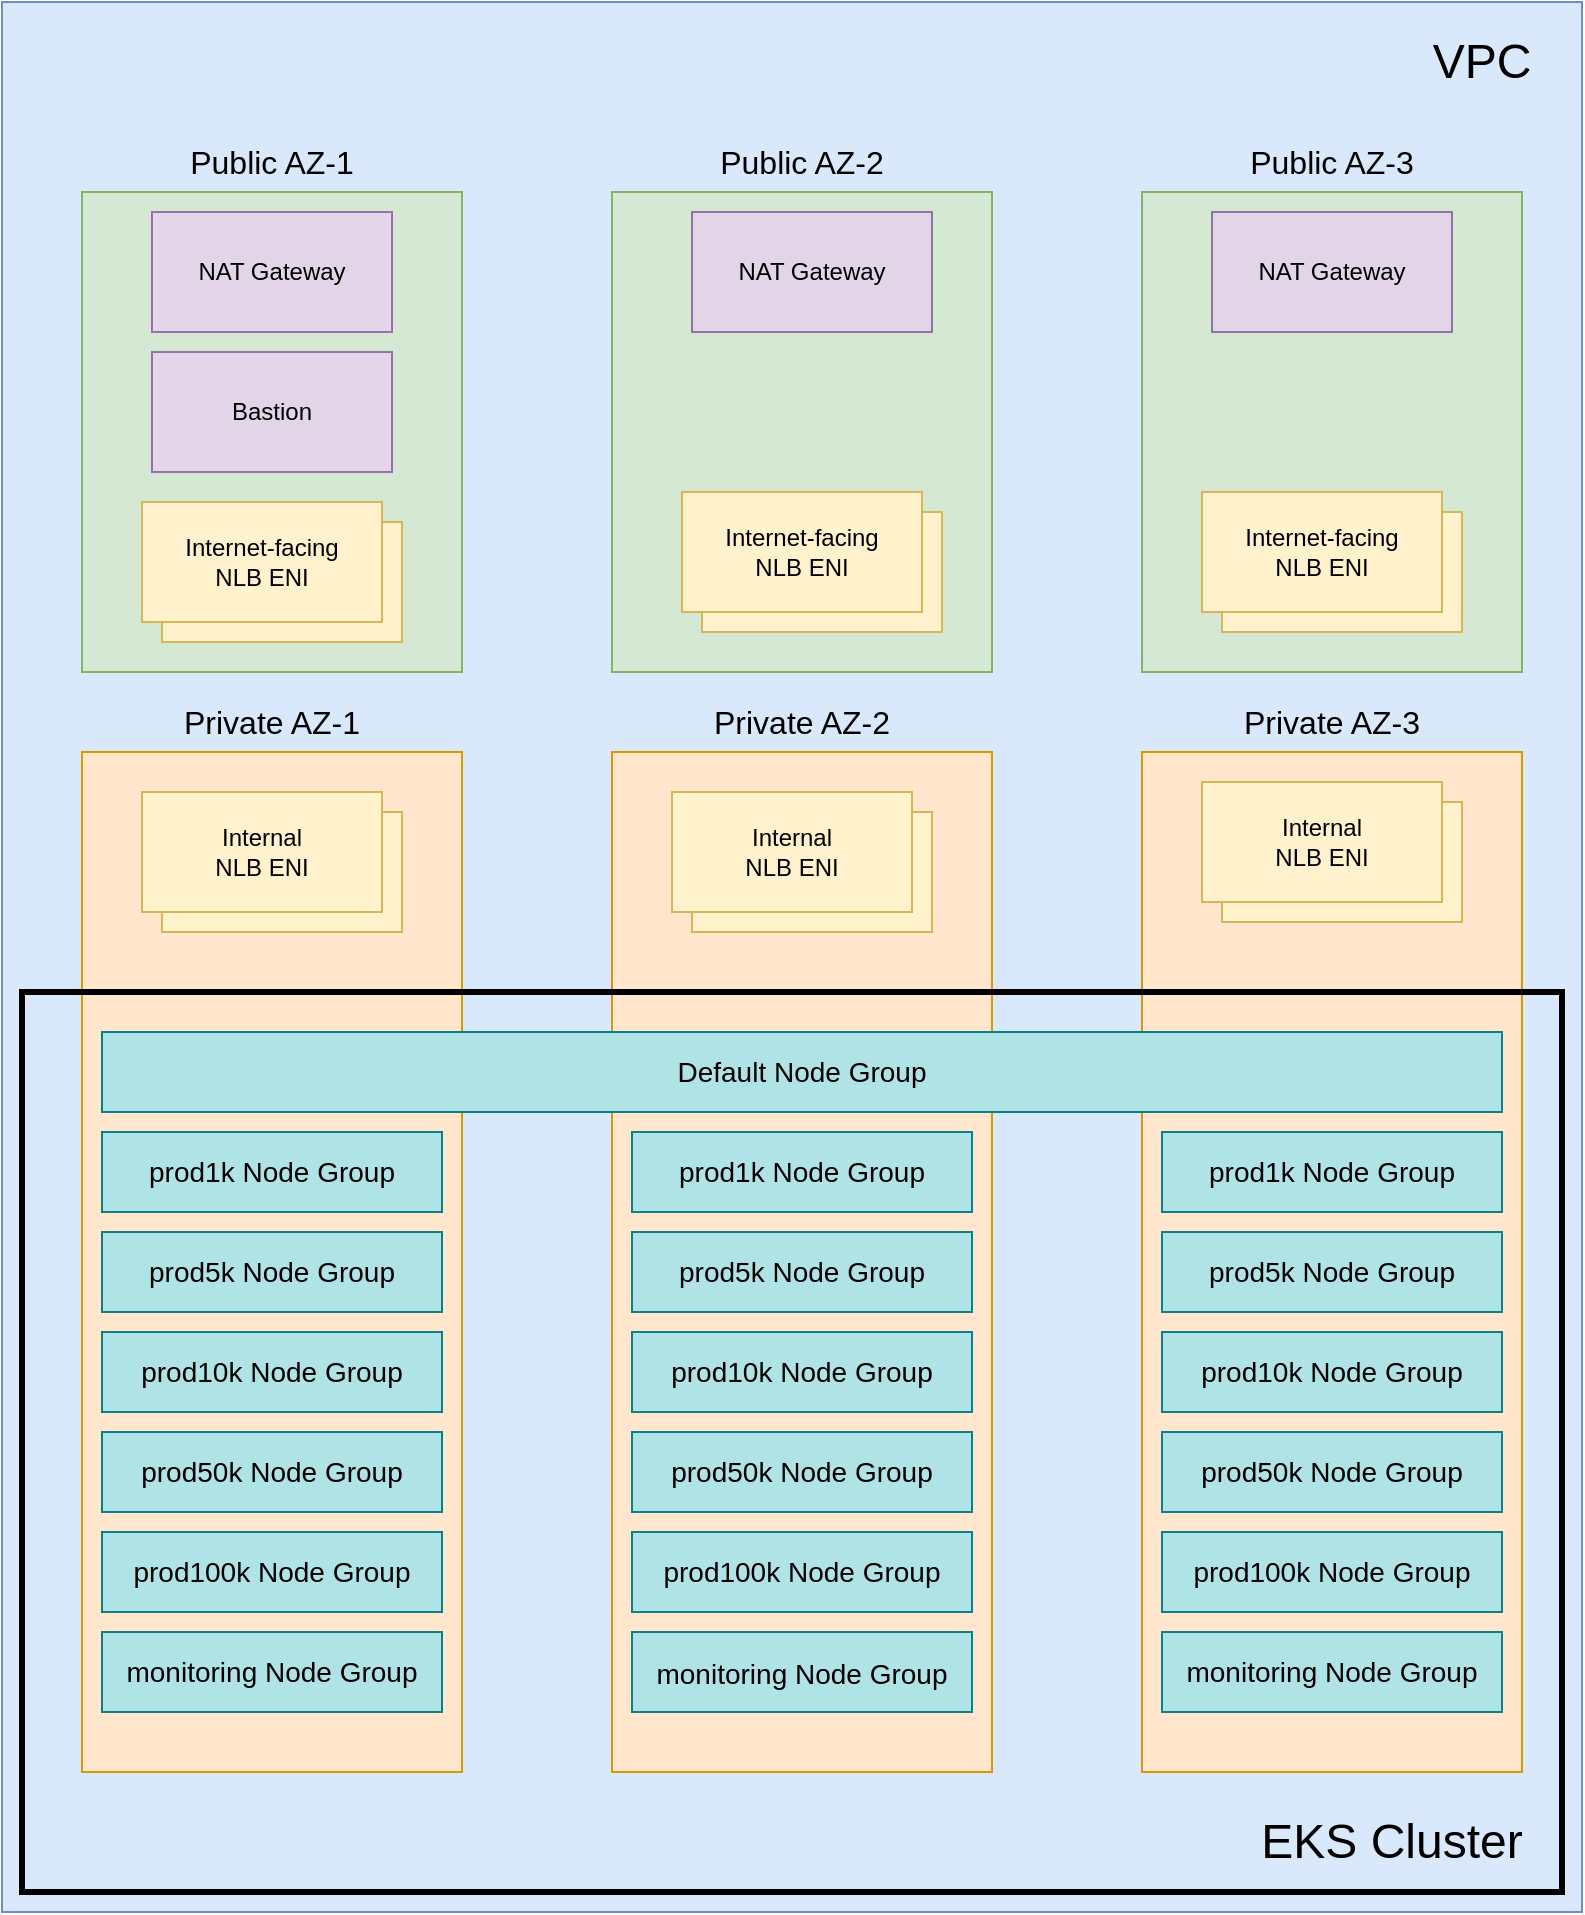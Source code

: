 <mxfile version="26.0.10">
  <diagram name="Page-1" id="wOth1ota07Pw-S6lClBJ">
    <mxGraphModel dx="1434" dy="802" grid="1" gridSize="10" guides="1" tooltips="1" connect="1" arrows="1" fold="1" page="1" pageScale="1" pageWidth="850" pageHeight="1100" math="0" shadow="0">
      <root>
        <mxCell id="0" />
        <mxCell id="1" parent="0" />
        <mxCell id="1PkU-f0ubo03ow83YB08-6" value="" style="rounded=0;whiteSpace=wrap;html=1;fillColor=#dae8fc;strokeColor=#6c8ebf;" parent="1" vertex="1">
          <mxGeometry x="20" y="35" width="790" height="955" as="geometry" />
        </mxCell>
        <mxCell id="1PkU-f0ubo03ow83YB08-4" value="VPC" style="text;html=1;strokeColor=none;fillColor=none;align=center;verticalAlign=middle;whiteSpace=wrap;rounded=0;fontSize=24;" parent="1" vertex="1">
          <mxGeometry x="730" y="50" width="60" height="30" as="geometry" />
        </mxCell>
        <mxCell id="1PkU-f0ubo03ow83YB08-5" value="" style="rounded=0;whiteSpace=wrap;html=1;fillColor=#d5e8d4;strokeColor=#82b366;" parent="1" vertex="1">
          <mxGeometry x="60" y="130" width="190" height="240" as="geometry" />
        </mxCell>
        <mxCell id="1PkU-f0ubo03ow83YB08-8" value="&lt;div&gt;Public AZ-1&lt;/div&gt;" style="text;html=1;strokeColor=none;fillColor=none;align=center;verticalAlign=middle;whiteSpace=wrap;rounded=0;fontSize=16;" parent="1" vertex="1">
          <mxGeometry x="90" y="100" width="130" height="30" as="geometry" />
        </mxCell>
        <mxCell id="1PkU-f0ubo03ow83YB08-9" value="" style="rounded=0;whiteSpace=wrap;html=1;fillColor=#d5e8d4;strokeColor=#82b366;" parent="1" vertex="1">
          <mxGeometry x="325" y="130" width="190" height="240" as="geometry" />
        </mxCell>
        <mxCell id="1PkU-f0ubo03ow83YB08-10" value="Public AZ-2" style="text;html=1;strokeColor=none;fillColor=none;align=center;verticalAlign=middle;whiteSpace=wrap;rounded=0;fontSize=16;" parent="1" vertex="1">
          <mxGeometry x="355" y="100" width="130" height="30" as="geometry" />
        </mxCell>
        <mxCell id="1PkU-f0ubo03ow83YB08-11" value="" style="rounded=0;whiteSpace=wrap;html=1;fillColor=#d5e8d4;strokeColor=#82b366;" parent="1" vertex="1">
          <mxGeometry x="590" y="130" width="190" height="240" as="geometry" />
        </mxCell>
        <mxCell id="1PkU-f0ubo03ow83YB08-12" value="Public AZ-3" style="text;html=1;strokeColor=none;fillColor=none;align=center;verticalAlign=middle;whiteSpace=wrap;rounded=0;fontSize=16;" parent="1" vertex="1">
          <mxGeometry x="620" y="100" width="130" height="30" as="geometry" />
        </mxCell>
        <mxCell id="1PkU-f0ubo03ow83YB08-13" value="" style="rounded=0;whiteSpace=wrap;html=1;fillColor=#ffe6cc;strokeColor=#d79b00;" parent="1" vertex="1">
          <mxGeometry x="60" y="410" width="190" height="510" as="geometry" />
        </mxCell>
        <mxCell id="1PkU-f0ubo03ow83YB08-14" value="Private AZ-1" style="text;html=1;strokeColor=none;fillColor=none;align=center;verticalAlign=middle;whiteSpace=wrap;rounded=0;fontSize=16;" parent="1" vertex="1">
          <mxGeometry x="90" y="380" width="130" height="30" as="geometry" />
        </mxCell>
        <mxCell id="1PkU-f0ubo03ow83YB08-15" value="" style="rounded=0;whiteSpace=wrap;html=1;fillColor=#ffe6cc;strokeColor=#d79b00;" parent="1" vertex="1">
          <mxGeometry x="325" y="410" width="190" height="510" as="geometry" />
        </mxCell>
        <mxCell id="1PkU-f0ubo03ow83YB08-16" value="&lt;div&gt;Private AZ-2&lt;/div&gt;" style="text;html=1;strokeColor=none;fillColor=none;align=center;verticalAlign=middle;whiteSpace=wrap;rounded=0;fontSize=16;" parent="1" vertex="1">
          <mxGeometry x="355" y="380" width="130" height="30" as="geometry" />
        </mxCell>
        <mxCell id="1PkU-f0ubo03ow83YB08-17" value="" style="rounded=0;whiteSpace=wrap;html=1;fillColor=#ffe6cc;strokeColor=#d79b00;" parent="1" vertex="1">
          <mxGeometry x="590" y="410" width="190" height="510" as="geometry" />
        </mxCell>
        <mxCell id="1PkU-f0ubo03ow83YB08-18" value="Private AZ-3" style="text;html=1;strokeColor=none;fillColor=none;align=center;verticalAlign=middle;whiteSpace=wrap;rounded=0;fontSize=16;" parent="1" vertex="1">
          <mxGeometry x="620" y="380" width="130" height="30" as="geometry" />
        </mxCell>
        <mxCell id="1PkU-f0ubo03ow83YB08-19" value="NAT Gateway" style="rounded=0;whiteSpace=wrap;html=1;fillColor=#e1d5e7;strokeColor=#9673a6;" parent="1" vertex="1">
          <mxGeometry x="95" y="140" width="120" height="60" as="geometry" />
        </mxCell>
        <mxCell id="1PkU-f0ubo03ow83YB08-20" value="NAT Gateway" style="rounded=0;whiteSpace=wrap;html=1;fillColor=#e1d5e7;strokeColor=#9673a6;" parent="1" vertex="1">
          <mxGeometry x="365" y="140" width="120" height="60" as="geometry" />
        </mxCell>
        <mxCell id="1PkU-f0ubo03ow83YB08-21" value="NAT Gateway" style="rounded=0;whiteSpace=wrap;html=1;fillColor=#e1d5e7;strokeColor=#9673a6;" parent="1" vertex="1">
          <mxGeometry x="625" y="140" width="120" height="60" as="geometry" />
        </mxCell>
        <mxCell id="1PkU-f0ubo03ow83YB08-22" value="Bastion" style="rounded=0;whiteSpace=wrap;html=1;fillColor=#e1d5e7;strokeColor=#9673a6;" parent="1" vertex="1">
          <mxGeometry x="95" y="210" width="120" height="60" as="geometry" />
        </mxCell>
        <mxCell id="1PkU-f0ubo03ow83YB08-24" value="" style="rounded=0;whiteSpace=wrap;html=1;fillColor=#fff2cc;strokeColor=#d6b656;" parent="1" vertex="1">
          <mxGeometry x="100" y="295" width="120" height="60" as="geometry" />
        </mxCell>
        <mxCell id="1PkU-f0ubo03ow83YB08-23" value="Internet-facing&lt;br&gt;NLB ENI" style="rounded=0;whiteSpace=wrap;html=1;fillColor=#fff2cc;strokeColor=#d6b656;" parent="1" vertex="1">
          <mxGeometry x="90" y="285" width="120" height="60" as="geometry" />
        </mxCell>
        <mxCell id="1PkU-f0ubo03ow83YB08-25" value="" style="rounded=0;whiteSpace=wrap;html=1;fillColor=#fff2cc;strokeColor=#d6b656;" parent="1" vertex="1">
          <mxGeometry x="370" y="290" width="120" height="60" as="geometry" />
        </mxCell>
        <mxCell id="1PkU-f0ubo03ow83YB08-26" value="Internet-facing&lt;br&gt;NLB ENI" style="rounded=0;whiteSpace=wrap;html=1;fillColor=#fff2cc;strokeColor=#d6b656;" parent="1" vertex="1">
          <mxGeometry x="360" y="280" width="120" height="60" as="geometry" />
        </mxCell>
        <mxCell id="1PkU-f0ubo03ow83YB08-27" value="" style="rounded=0;whiteSpace=wrap;html=1;fillColor=#fff2cc;strokeColor=#d6b656;" parent="1" vertex="1">
          <mxGeometry x="630" y="290" width="120" height="60" as="geometry" />
        </mxCell>
        <mxCell id="1PkU-f0ubo03ow83YB08-28" value="Internet-facing&lt;br&gt;NLB ENI" style="rounded=0;whiteSpace=wrap;html=1;fillColor=#fff2cc;strokeColor=#d6b656;" parent="1" vertex="1">
          <mxGeometry x="620" y="280" width="120" height="60" as="geometry" />
        </mxCell>
        <mxCell id="1PkU-f0ubo03ow83YB08-29" value="" style="rounded=0;whiteSpace=wrap;html=1;fillColor=#fff2cc;strokeColor=#d6b656;" parent="1" vertex="1">
          <mxGeometry x="100" y="440" width="120" height="60" as="geometry" />
        </mxCell>
        <mxCell id="1PkU-f0ubo03ow83YB08-30" value="Internal&lt;br&gt;NLB ENI" style="rounded=0;whiteSpace=wrap;html=1;fillColor=#fff2cc;strokeColor=#d6b656;" parent="1" vertex="1">
          <mxGeometry x="90" y="430" width="120" height="60" as="geometry" />
        </mxCell>
        <mxCell id="1PkU-f0ubo03ow83YB08-31" value="" style="rounded=0;whiteSpace=wrap;html=1;fillColor=#fff2cc;strokeColor=#d6b656;" parent="1" vertex="1">
          <mxGeometry x="365" y="440" width="120" height="60" as="geometry" />
        </mxCell>
        <mxCell id="1PkU-f0ubo03ow83YB08-32" value="Internal&lt;br&gt;NLB ENI" style="rounded=0;whiteSpace=wrap;html=1;fillColor=#fff2cc;strokeColor=#d6b656;" parent="1" vertex="1">
          <mxGeometry x="355" y="430" width="120" height="60" as="geometry" />
        </mxCell>
        <mxCell id="1PkU-f0ubo03ow83YB08-33" value="" style="rounded=0;whiteSpace=wrap;html=1;fillColor=#fff2cc;strokeColor=#d6b656;" parent="1" vertex="1">
          <mxGeometry x="630" y="435" width="120" height="60" as="geometry" />
        </mxCell>
        <mxCell id="1PkU-f0ubo03ow83YB08-34" value="Internal&lt;br&gt;NLB ENI" style="rounded=0;whiteSpace=wrap;html=1;fillColor=#fff2cc;strokeColor=#d6b656;" parent="1" vertex="1">
          <mxGeometry x="620" y="425" width="120" height="60" as="geometry" />
        </mxCell>
        <mxCell id="1PkU-f0ubo03ow83YB08-35" value="" style="rounded=0;whiteSpace=wrap;html=1;fillColor=none;strokeWidth=3;" parent="1" vertex="1">
          <mxGeometry x="30" y="530" width="770" height="450" as="geometry" />
        </mxCell>
        <mxCell id="1PkU-f0ubo03ow83YB08-36" value="EKS Cluster" style="text;html=1;strokeColor=none;fillColor=none;align=center;verticalAlign=middle;whiteSpace=wrap;rounded=0;fontSize=24;" parent="1" vertex="1">
          <mxGeometry x="640" y="940" width="150" height="30" as="geometry" />
        </mxCell>
        <mxCell id="1PkU-f0ubo03ow83YB08-37" value="&lt;font style=&quot;font-size: 14px;&quot;&gt;Default Node Group&lt;/font&gt;" style="rounded=0;whiteSpace=wrap;html=1;fillColor=#b0e3e6;strokeColor=#0e8088;" parent="1" vertex="1">
          <mxGeometry x="70" y="550" width="700" height="40" as="geometry" />
        </mxCell>
        <mxCell id="1PkU-f0ubo03ow83YB08-39" value="&lt;font style=&quot;font-size: 14px;&quot;&gt;prod1k Node Group&lt;/font&gt;" style="rounded=0;whiteSpace=wrap;html=1;fillColor=#b0e3e6;strokeColor=#0e8088;" parent="1" vertex="1">
          <mxGeometry x="70" y="600" width="170" height="40" as="geometry" />
        </mxCell>
        <mxCell id="1PkU-f0ubo03ow83YB08-40" value="&lt;font style=&quot;font-size: 14px;&quot;&gt;prod1k Node Group&lt;/font&gt;" style="rounded=0;whiteSpace=wrap;html=1;fillColor=#b0e3e6;strokeColor=#0e8088;" parent="1" vertex="1">
          <mxGeometry x="335" y="600" width="170" height="40" as="geometry" />
        </mxCell>
        <mxCell id="1PkU-f0ubo03ow83YB08-41" value="&lt;font style=&quot;font-size: 14px;&quot;&gt;prod1k Node Group&lt;/font&gt;" style="rounded=0;whiteSpace=wrap;html=1;fillColor=#b0e3e6;strokeColor=#0e8088;" parent="1" vertex="1">
          <mxGeometry x="600" y="600" width="170" height="40" as="geometry" />
        </mxCell>
        <mxCell id="1PkU-f0ubo03ow83YB08-42" value="&lt;font style=&quot;font-size: 14px;&quot;&gt;prod5k Node Group&lt;/font&gt;" style="rounded=0;whiteSpace=wrap;html=1;fillColor=#b0e3e6;strokeColor=#0e8088;" parent="1" vertex="1">
          <mxGeometry x="70" y="650" width="170" height="40" as="geometry" />
        </mxCell>
        <mxCell id="1PkU-f0ubo03ow83YB08-43" value="&lt;font style=&quot;font-size: 14px;&quot;&gt;prod5k Node Group&lt;/font&gt;" style="rounded=0;whiteSpace=wrap;html=1;fillColor=#b0e3e6;strokeColor=#0e8088;" parent="1" vertex="1">
          <mxGeometry x="335" y="650" width="170" height="40" as="geometry" />
        </mxCell>
        <mxCell id="1PkU-f0ubo03ow83YB08-44" value="&lt;font style=&quot;font-size: 14px;&quot;&gt;prod5k Node Group&lt;/font&gt;" style="rounded=0;whiteSpace=wrap;html=1;fillColor=#b0e3e6;strokeColor=#0e8088;" parent="1" vertex="1">
          <mxGeometry x="600" y="650" width="170" height="40" as="geometry" />
        </mxCell>
        <mxCell id="1PkU-f0ubo03ow83YB08-45" value="&lt;font style=&quot;font-size: 14px;&quot;&gt;prod100k Node Group&lt;/font&gt;" style="rounded=0;whiteSpace=wrap;html=1;fillColor=#b0e3e6;strokeColor=#0e8088;" parent="1" vertex="1">
          <mxGeometry x="70" y="800" width="170" height="40" as="geometry" />
        </mxCell>
        <mxCell id="1PkU-f0ubo03ow83YB08-46" value="&lt;font style=&quot;font-size: 14px;&quot;&gt;prod100k Node Group&lt;/font&gt;" style="rounded=0;whiteSpace=wrap;html=1;fillColor=#b0e3e6;strokeColor=#0e8088;" parent="1" vertex="1">
          <mxGeometry x="335" y="800" width="170" height="40" as="geometry" />
        </mxCell>
        <mxCell id="1PkU-f0ubo03ow83YB08-47" value="&lt;font style=&quot;font-size: 14px;&quot;&gt;prod100k Node Group&lt;/font&gt;" style="rounded=0;whiteSpace=wrap;html=1;fillColor=#b0e3e6;strokeColor=#0e8088;" parent="1" vertex="1">
          <mxGeometry x="600" y="800" width="170" height="40" as="geometry" />
        </mxCell>
        <mxCell id="1PkU-f0ubo03ow83YB08-48" value="&lt;font style=&quot;font-size: 14px;&quot;&gt;monitoring Node Group&lt;/font&gt;" style="rounded=0;whiteSpace=wrap;html=1;fillColor=#b0e3e6;strokeColor=#0e8088;" parent="1" vertex="1">
          <mxGeometry x="70" y="850" width="170" height="40" as="geometry" />
        </mxCell>
        <mxCell id="1PkU-f0ubo03ow83YB08-49" value="&lt;div style=&quot;font-size: 15px;&quot;&gt;&lt;font style=&quot;font-size: 14px;&quot;&gt;monitoring Node Group&lt;/font&gt;&lt;/div&gt;" style="rounded=0;whiteSpace=wrap;html=1;fillColor=#b0e3e6;strokeColor=#0e8088;" parent="1" vertex="1">
          <mxGeometry x="335" y="850" width="170" height="40" as="geometry" />
        </mxCell>
        <mxCell id="1PkU-f0ubo03ow83YB08-50" value="&lt;font style=&quot;font-size: 14px;&quot;&gt;monitoring Node Group&lt;/font&gt;" style="rounded=0;whiteSpace=wrap;html=1;fillColor=#b0e3e6;strokeColor=#0e8088;" parent="1" vertex="1">
          <mxGeometry x="600" y="850" width="170" height="40" as="geometry" />
        </mxCell>
        <mxCell id="0MhUf_M8O9T2VGBwO_ux-1" value="&lt;font style=&quot;font-size: 14px;&quot;&gt;prod10k Node Group&lt;/font&gt;" style="rounded=0;whiteSpace=wrap;html=1;fillColor=#b0e3e6;strokeColor=#0e8088;" vertex="1" parent="1">
          <mxGeometry x="70" y="700" width="170" height="40" as="geometry" />
        </mxCell>
        <mxCell id="0MhUf_M8O9T2VGBwO_ux-2" value="&lt;font style=&quot;font-size: 14px;&quot;&gt;prod10k Node Group&lt;/font&gt;" style="rounded=0;whiteSpace=wrap;html=1;fillColor=#b0e3e6;strokeColor=#0e8088;" vertex="1" parent="1">
          <mxGeometry x="335" y="700" width="170" height="40" as="geometry" />
        </mxCell>
        <mxCell id="0MhUf_M8O9T2VGBwO_ux-3" value="&lt;font style=&quot;font-size: 14px;&quot;&gt;prod10k Node Group&lt;/font&gt;" style="rounded=0;whiteSpace=wrap;html=1;fillColor=#b0e3e6;strokeColor=#0e8088;" vertex="1" parent="1">
          <mxGeometry x="600" y="700" width="170" height="40" as="geometry" />
        </mxCell>
        <mxCell id="0MhUf_M8O9T2VGBwO_ux-4" value="&lt;font style=&quot;font-size: 14px;&quot;&gt;prod50k Node Group&lt;/font&gt;" style="rounded=0;whiteSpace=wrap;html=1;fillColor=#b0e3e6;strokeColor=#0e8088;" vertex="1" parent="1">
          <mxGeometry x="70" y="750" width="170" height="40" as="geometry" />
        </mxCell>
        <mxCell id="0MhUf_M8O9T2VGBwO_ux-5" value="&lt;font style=&quot;font-size: 14px;&quot;&gt;prod50k Node Group&lt;/font&gt;" style="rounded=0;whiteSpace=wrap;html=1;fillColor=#b0e3e6;strokeColor=#0e8088;" vertex="1" parent="1">
          <mxGeometry x="335" y="750" width="170" height="40" as="geometry" />
        </mxCell>
        <mxCell id="0MhUf_M8O9T2VGBwO_ux-6" value="&lt;font style=&quot;font-size: 14px;&quot;&gt;prod50k Node Group&lt;/font&gt;" style="rounded=0;whiteSpace=wrap;html=1;fillColor=#b0e3e6;strokeColor=#0e8088;" vertex="1" parent="1">
          <mxGeometry x="600" y="750" width="170" height="40" as="geometry" />
        </mxCell>
      </root>
    </mxGraphModel>
  </diagram>
</mxfile>
